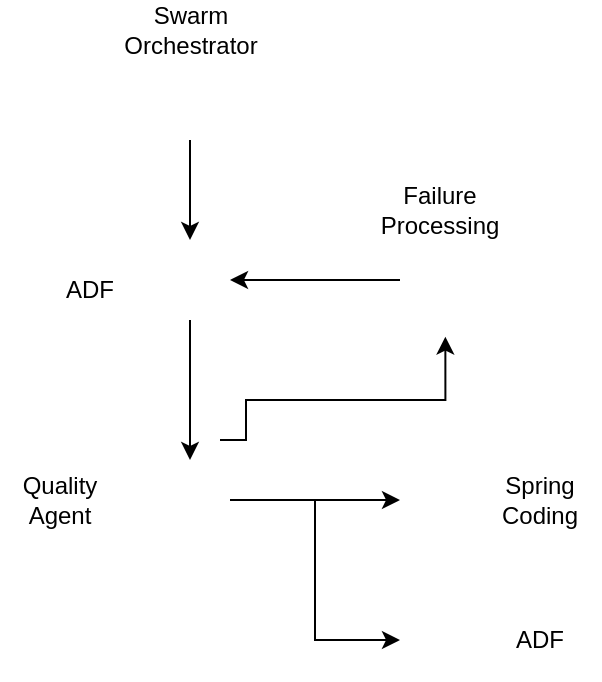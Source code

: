 <mxfile version="26.0.11">
  <diagram name="Page-1" id="MVsc1mRsJIDeSkHRstE9">
    <mxGraphModel dx="1106" dy="768" grid="1" gridSize="10" guides="1" tooltips="1" connect="1" arrows="1" fold="1" page="1" pageScale="1" pageWidth="850" pageHeight="1100" math="0" shadow="0">
      <root>
        <mxCell id="0" />
        <mxCell id="1" parent="0" />
        <mxCell id="fQbog1PsTdQPIZ94Ei2H-7" value="" style="edgeStyle=orthogonalEdgeStyle;rounded=0;orthogonalLoop=1;jettySize=auto;html=1;entryX=0.5;entryY=0;entryDx=0;entryDy=0;" edge="1" parent="1" source="fQbog1PsTdQPIZ94Ei2H-1" target="fQbog1PsTdQPIZ94Ei2H-2">
          <mxGeometry relative="1" as="geometry" />
        </mxCell>
        <mxCell id="fQbog1PsTdQPIZ94Ei2H-1" value="" style="shape=image;html=1;verticalAlign=top;verticalLabelPosition=bottom;labelBackgroundColor=#ffffff;imageAspect=0;aspect=fixed;image=https://cdn0.iconfinder.com/data/icons/security-hand-drawn-vol-4-1/52/spy__person__agent__security-128.png" vertex="1" parent="1">
          <mxGeometry x="385" y="230" width="40" height="40" as="geometry" />
        </mxCell>
        <mxCell id="fQbog1PsTdQPIZ94Ei2H-8" value="" style="edgeStyle=orthogonalEdgeStyle;rounded=0;orthogonalLoop=1;jettySize=auto;html=1;" edge="1" parent="1" source="fQbog1PsTdQPIZ94Ei2H-2" target="fQbog1PsTdQPIZ94Ei2H-3">
          <mxGeometry relative="1" as="geometry" />
        </mxCell>
        <mxCell id="fQbog1PsTdQPIZ94Ei2H-11" style="edgeStyle=orthogonalEdgeStyle;rounded=0;orthogonalLoop=1;jettySize=auto;html=1;entryX=0.567;entryY=1.208;entryDx=0;entryDy=0;entryPerimeter=0;" edge="1" parent="1" target="fQbog1PsTdQPIZ94Ei2H-4">
          <mxGeometry relative="1" as="geometry">
            <mxPoint x="420" y="420" as="sourcePoint" />
            <Array as="points">
              <mxPoint x="433" y="400" />
              <mxPoint x="533" y="400" />
            </Array>
          </mxGeometry>
        </mxCell>
        <mxCell id="fQbog1PsTdQPIZ94Ei2H-2" value="" style="shape=image;html=1;verticalAlign=top;verticalLabelPosition=bottom;labelBackgroundColor=#ffffff;imageAspect=0;aspect=fixed;image=https://cdn0.iconfinder.com/data/icons/security-hand-drawn-vol-4-1/52/spy__person__agent__security-128.png" vertex="1" parent="1">
          <mxGeometry x="385" y="320" width="40" height="40" as="geometry" />
        </mxCell>
        <mxCell id="fQbog1PsTdQPIZ94Ei2H-9" value="" style="edgeStyle=orthogonalEdgeStyle;rounded=0;orthogonalLoop=1;jettySize=auto;html=1;" edge="1" parent="1" source="fQbog1PsTdQPIZ94Ei2H-3" target="fQbog1PsTdQPIZ94Ei2H-5">
          <mxGeometry relative="1" as="geometry" />
        </mxCell>
        <mxCell id="fQbog1PsTdQPIZ94Ei2H-10" style="edgeStyle=orthogonalEdgeStyle;rounded=0;orthogonalLoop=1;jettySize=auto;html=1;entryX=0;entryY=0.5;entryDx=0;entryDy=0;" edge="1" parent="1" source="fQbog1PsTdQPIZ94Ei2H-3" target="fQbog1PsTdQPIZ94Ei2H-6">
          <mxGeometry relative="1" as="geometry" />
        </mxCell>
        <mxCell id="fQbog1PsTdQPIZ94Ei2H-3" value="" style="shape=image;html=1;verticalAlign=top;verticalLabelPosition=bottom;labelBackgroundColor=#ffffff;imageAspect=0;aspect=fixed;image=https://cdn0.iconfinder.com/data/icons/security-hand-drawn-vol-4-1/52/spy__person__agent__security-128.png" vertex="1" parent="1">
          <mxGeometry x="385" y="430" width="40" height="40" as="geometry" />
        </mxCell>
        <mxCell id="fQbog1PsTdQPIZ94Ei2H-19" value="" style="edgeStyle=orthogonalEdgeStyle;rounded=0;orthogonalLoop=1;jettySize=auto;html=1;" edge="1" parent="1" source="fQbog1PsTdQPIZ94Ei2H-4" target="fQbog1PsTdQPIZ94Ei2H-2">
          <mxGeometry relative="1" as="geometry" />
        </mxCell>
        <mxCell id="fQbog1PsTdQPIZ94Ei2H-4" value="" style="shape=image;html=1;verticalAlign=top;verticalLabelPosition=bottom;labelBackgroundColor=#ffffff;imageAspect=0;aspect=fixed;image=https://cdn0.iconfinder.com/data/icons/security-hand-drawn-vol-4-1/52/spy__person__agent__security-128.png" vertex="1" parent="1">
          <mxGeometry x="510" y="320" width="40" height="40" as="geometry" />
        </mxCell>
        <mxCell id="fQbog1PsTdQPIZ94Ei2H-5" value="" style="shape=image;html=1;verticalAlign=top;verticalLabelPosition=bottom;labelBackgroundColor=#ffffff;imageAspect=0;aspect=fixed;image=https://cdn0.iconfinder.com/data/icons/security-hand-drawn-vol-4-1/52/spy__person__agent__security-128.png" vertex="1" parent="1">
          <mxGeometry x="510" y="430" width="40" height="40" as="geometry" />
        </mxCell>
        <mxCell id="fQbog1PsTdQPIZ94Ei2H-6" value="" style="shape=image;html=1;verticalAlign=top;verticalLabelPosition=bottom;labelBackgroundColor=#ffffff;imageAspect=0;aspect=fixed;image=https://cdn0.iconfinder.com/data/icons/security-hand-drawn-vol-4-1/52/spy__person__agent__security-128.png" vertex="1" parent="1">
          <mxGeometry x="510" y="500" width="40" height="40" as="geometry" />
        </mxCell>
        <mxCell id="fQbog1PsTdQPIZ94Ei2H-12" value="Swarm Orchestrator" style="text;html=1;align=center;verticalAlign=middle;whiteSpace=wrap;rounded=0;" vertex="1" parent="1">
          <mxGeometry x="357.5" y="200" width="95" height="30" as="geometry" />
        </mxCell>
        <mxCell id="fQbog1PsTdQPIZ94Ei2H-13" value="ADF" style="text;html=1;align=center;verticalAlign=middle;whiteSpace=wrap;rounded=0;" vertex="1" parent="1">
          <mxGeometry x="325" y="330" width="60" height="30" as="geometry" />
        </mxCell>
        <mxCell id="fQbog1PsTdQPIZ94Ei2H-15" value="Quality Agent" style="text;html=1;align=center;verticalAlign=middle;whiteSpace=wrap;rounded=0;" vertex="1" parent="1">
          <mxGeometry x="310" y="435" width="60" height="30" as="geometry" />
        </mxCell>
        <mxCell id="fQbog1PsTdQPIZ94Ei2H-16" value="Spring Coding" style="text;html=1;align=center;verticalAlign=middle;whiteSpace=wrap;rounded=0;" vertex="1" parent="1">
          <mxGeometry x="550" y="435" width="60" height="30" as="geometry" />
        </mxCell>
        <mxCell id="fQbog1PsTdQPIZ94Ei2H-17" value="ADF" style="text;html=1;align=center;verticalAlign=middle;whiteSpace=wrap;rounded=0;" vertex="1" parent="1">
          <mxGeometry x="550" y="505" width="60" height="30" as="geometry" />
        </mxCell>
        <mxCell id="fQbog1PsTdQPIZ94Ei2H-18" value="Failure Processing" style="text;html=1;align=center;verticalAlign=middle;whiteSpace=wrap;rounded=0;" vertex="1" parent="1">
          <mxGeometry x="500" y="290" width="60" height="30" as="geometry" />
        </mxCell>
      </root>
    </mxGraphModel>
  </diagram>
</mxfile>
